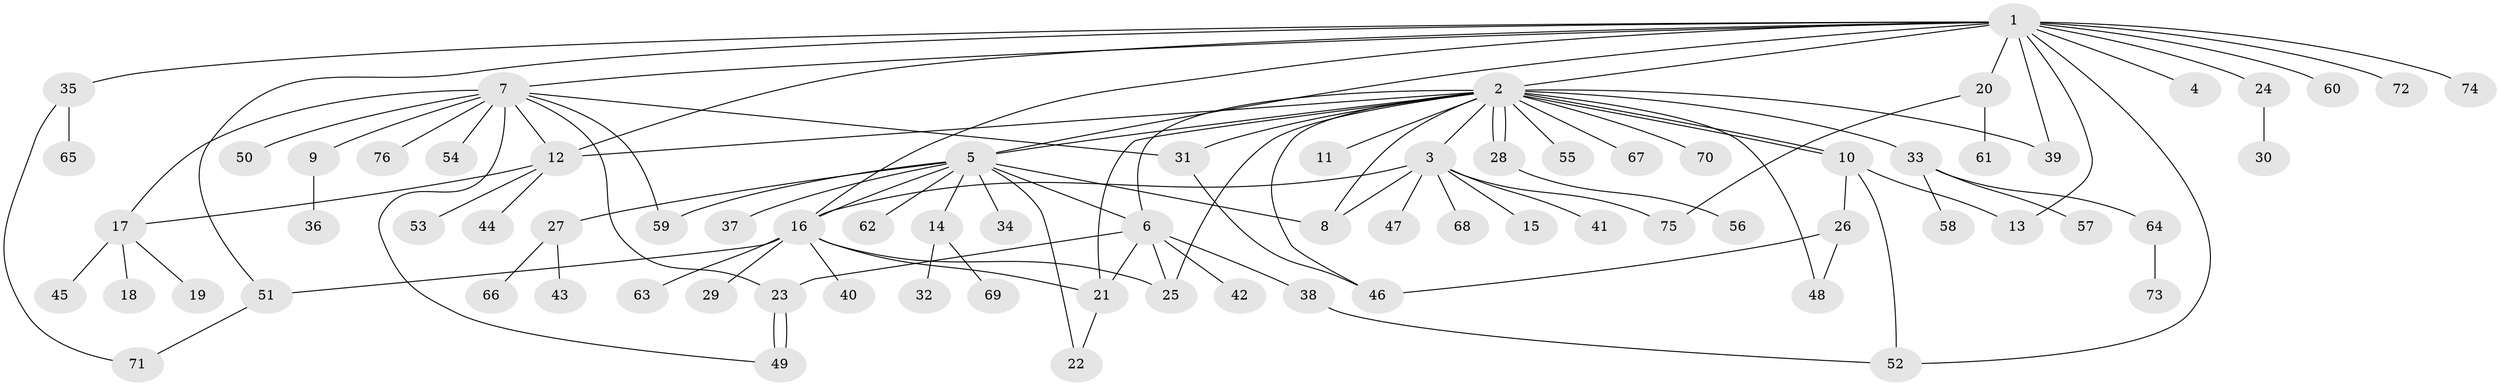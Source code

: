 // coarse degree distribution, {14: 0.017241379310344827, 24: 0.017241379310344827, 1: 0.5689655172413793, 16: 0.017241379310344827, 7: 0.017241379310344827, 11: 0.017241379310344827, 2: 0.15517241379310345, 5: 0.034482758620689655, 4: 0.034482758620689655, 3: 0.1206896551724138}
// Generated by graph-tools (version 1.1) at 2025/23/03/03/25 07:23:50]
// undirected, 76 vertices, 106 edges
graph export_dot {
graph [start="1"]
  node [color=gray90,style=filled];
  1;
  2;
  3;
  4;
  5;
  6;
  7;
  8;
  9;
  10;
  11;
  12;
  13;
  14;
  15;
  16;
  17;
  18;
  19;
  20;
  21;
  22;
  23;
  24;
  25;
  26;
  27;
  28;
  29;
  30;
  31;
  32;
  33;
  34;
  35;
  36;
  37;
  38;
  39;
  40;
  41;
  42;
  43;
  44;
  45;
  46;
  47;
  48;
  49;
  50;
  51;
  52;
  53;
  54;
  55;
  56;
  57;
  58;
  59;
  60;
  61;
  62;
  63;
  64;
  65;
  66;
  67;
  68;
  69;
  70;
  71;
  72;
  73;
  74;
  75;
  76;
  1 -- 2;
  1 -- 4;
  1 -- 5;
  1 -- 7;
  1 -- 12;
  1 -- 13;
  1 -- 16;
  1 -- 20;
  1 -- 24;
  1 -- 35;
  1 -- 39;
  1 -- 51;
  1 -- 52;
  1 -- 60;
  1 -- 72;
  1 -- 74;
  2 -- 3;
  2 -- 5;
  2 -- 6;
  2 -- 8;
  2 -- 10;
  2 -- 10;
  2 -- 11;
  2 -- 12;
  2 -- 21;
  2 -- 25;
  2 -- 28;
  2 -- 28;
  2 -- 31;
  2 -- 33;
  2 -- 39;
  2 -- 46;
  2 -- 48;
  2 -- 55;
  2 -- 67;
  2 -- 70;
  3 -- 8;
  3 -- 15;
  3 -- 16;
  3 -- 41;
  3 -- 47;
  3 -- 68;
  3 -- 75;
  5 -- 6;
  5 -- 8;
  5 -- 14;
  5 -- 16;
  5 -- 22;
  5 -- 27;
  5 -- 34;
  5 -- 37;
  5 -- 59;
  5 -- 62;
  6 -- 21;
  6 -- 23;
  6 -- 25;
  6 -- 38;
  6 -- 42;
  7 -- 9;
  7 -- 12;
  7 -- 17;
  7 -- 23;
  7 -- 31;
  7 -- 49;
  7 -- 50;
  7 -- 54;
  7 -- 59;
  7 -- 76;
  9 -- 36;
  10 -- 13;
  10 -- 26;
  10 -- 52;
  12 -- 17;
  12 -- 44;
  12 -- 53;
  14 -- 32;
  14 -- 69;
  16 -- 21;
  16 -- 25;
  16 -- 29;
  16 -- 40;
  16 -- 51;
  16 -- 63;
  17 -- 18;
  17 -- 19;
  17 -- 45;
  20 -- 61;
  20 -- 75;
  21 -- 22;
  23 -- 49;
  23 -- 49;
  24 -- 30;
  26 -- 46;
  26 -- 48;
  27 -- 43;
  27 -- 66;
  28 -- 56;
  31 -- 46;
  33 -- 57;
  33 -- 58;
  33 -- 64;
  35 -- 65;
  35 -- 71;
  38 -- 52;
  51 -- 71;
  64 -- 73;
}
